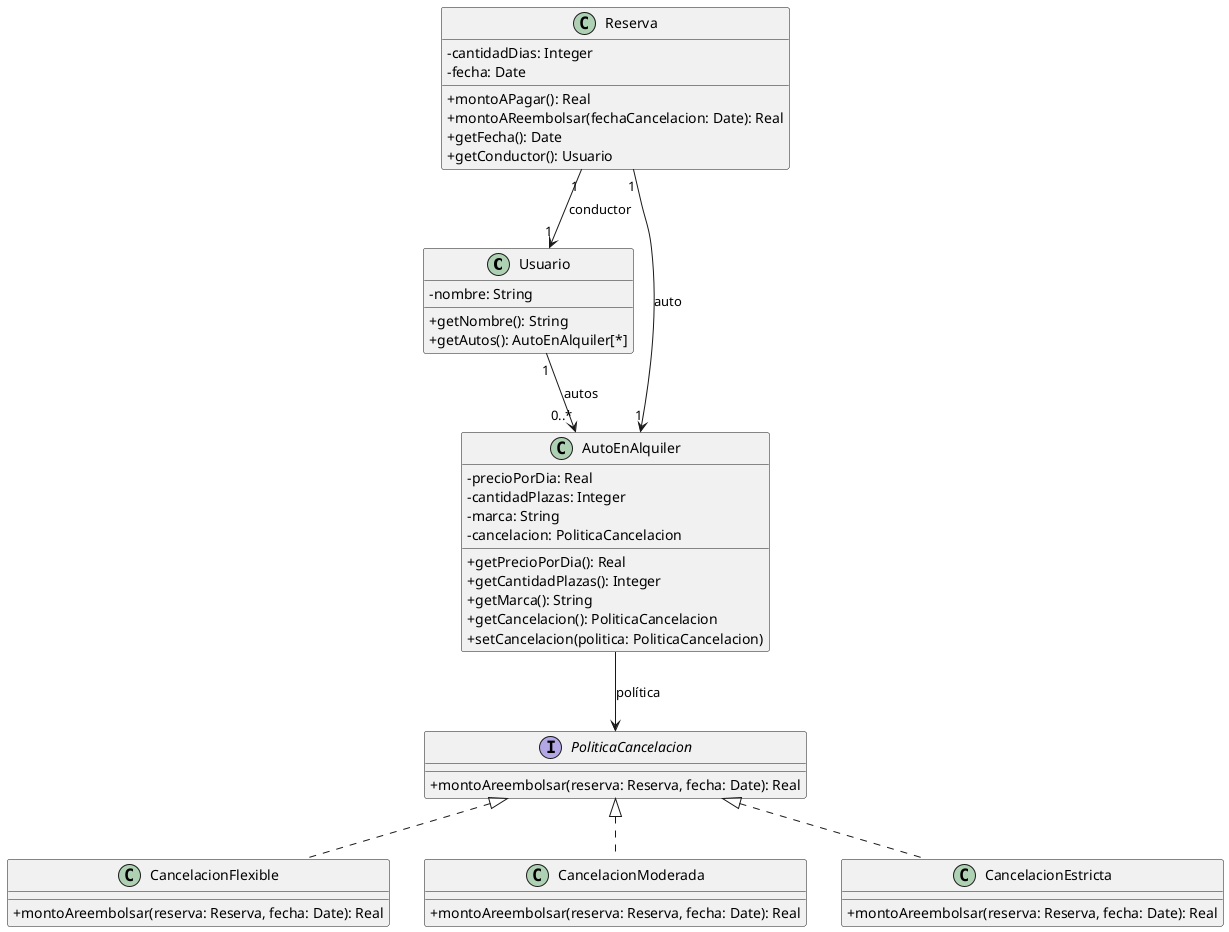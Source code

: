 @startuml
skinparam classAttributeIconSize 0

class Usuario {
  -nombre: String
  +getNombre(): String
  +getAutos(): AutoEnAlquiler[*]
}

class AutoEnAlquiler {
  -precioPorDia: Real
  -cantidadPlazas: Integer
  -marca: String
  -cancelacion: PoliticaCancelacion
  +getPrecioPorDia(): Real
  +getCantidadPlazas(): Integer
  +getMarca(): String
  +getCancelacion(): PoliticaCancelacion
  +setCancelacion(politica: PoliticaCancelacion)
}

class Reserva {
  -cantidadDias: Integer
  -fecha: Date
  +montoAPagar(): Real
  +montoAReembolsar(fechaCancelacion: Date): Real
  +getFecha(): Date
  +getConductor(): Usuario
}

interface PoliticaCancelacion {
  +montoAreembolsar(reserva: Reserva, fecha: Date): Real
}

class CancelacionFlexible {
  +montoAreembolsar(reserva: Reserva, fecha: Date): Real
}

class CancelacionModerada {
  +montoAreembolsar(reserva: Reserva, fecha: Date): Real
}

class CancelacionEstricta {
  +montoAreembolsar(reserva: Reserva, fecha: Date): Real
}

' Relaciones entre clases

Usuario "1" --> "0..*" AutoEnAlquiler : autos
Reserva "1" --> "1" Usuario : conductor
Reserva "1" --> "1" AutoEnAlquiler : auto
AutoEnAlquiler --> PoliticaCancelacion : política

PoliticaCancelacion <|.. CancelacionFlexible
PoliticaCancelacion <|.. CancelacionModerada
PoliticaCancelacion <|.. CancelacionEstricta
@enduml
